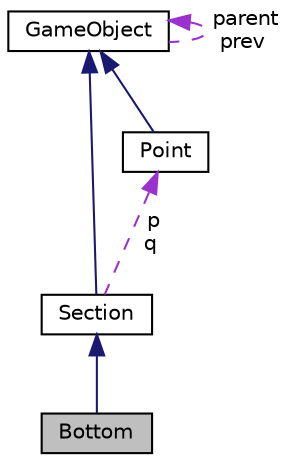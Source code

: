 digraph "Bottom"
{
 // LATEX_PDF_SIZE
  edge [fontname="Helvetica",fontsize="10",labelfontname="Helvetica",labelfontsize="10"];
  node [fontname="Helvetica",fontsize="10",shape=record];
  Node1 [label="Bottom",height=0.2,width=0.4,color="black", fillcolor="grey75", style="filled", fontcolor="black",tooltip=" "];
  Node2 -> Node1 [dir="back",color="midnightblue",fontsize="10",style="solid",fontname="Helvetica"];
  Node2 [label="Section",height=0.2,width=0.4,color="black", fillcolor="white", style="filled",URL="$classSection.html",tooltip=" "];
  Node3 -> Node2 [dir="back",color="midnightblue",fontsize="10",style="solid",fontname="Helvetica"];
  Node3 [label="GameObject",height=0.2,width=0.4,color="black", fillcolor="white", style="filled",URL="$classGameObject.html",tooltip=" "];
  Node3 -> Node3 [dir="back",color="darkorchid3",fontsize="10",style="dashed",label=" parent\nprev" ,fontname="Helvetica"];
  Node4 -> Node2 [dir="back",color="darkorchid3",fontsize="10",style="dashed",label=" p\nq" ,fontname="Helvetica"];
  Node4 [label="Point",height=0.2,width=0.4,color="black", fillcolor="white", style="filled",URL="$classPoint.html",tooltip=" "];
  Node3 -> Node4 [dir="back",color="midnightblue",fontsize="10",style="solid",fontname="Helvetica"];
}
